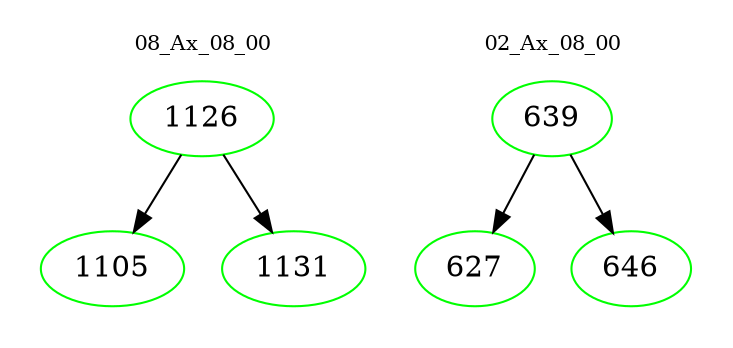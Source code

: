 digraph{
subgraph cluster_0 {
color = white
label = "08_Ax_08_00";
fontsize=10;
T0_1126 [label="1126", color="green"]
T0_1126 -> T0_1105 [color="black"]
T0_1105 [label="1105", color="green"]
T0_1126 -> T0_1131 [color="black"]
T0_1131 [label="1131", color="green"]
}
subgraph cluster_1 {
color = white
label = "02_Ax_08_00";
fontsize=10;
T1_639 [label="639", color="green"]
T1_639 -> T1_627 [color="black"]
T1_627 [label="627", color="green"]
T1_639 -> T1_646 [color="black"]
T1_646 [label="646", color="green"]
}
}
